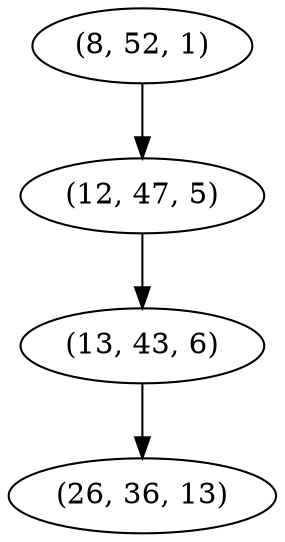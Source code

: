 digraph tree {
    "(8, 52, 1)";
    "(12, 47, 5)";
    "(13, 43, 6)";
    "(26, 36, 13)";
    "(8, 52, 1)" -> "(12, 47, 5)";
    "(12, 47, 5)" -> "(13, 43, 6)";
    "(13, 43, 6)" -> "(26, 36, 13)";
}
